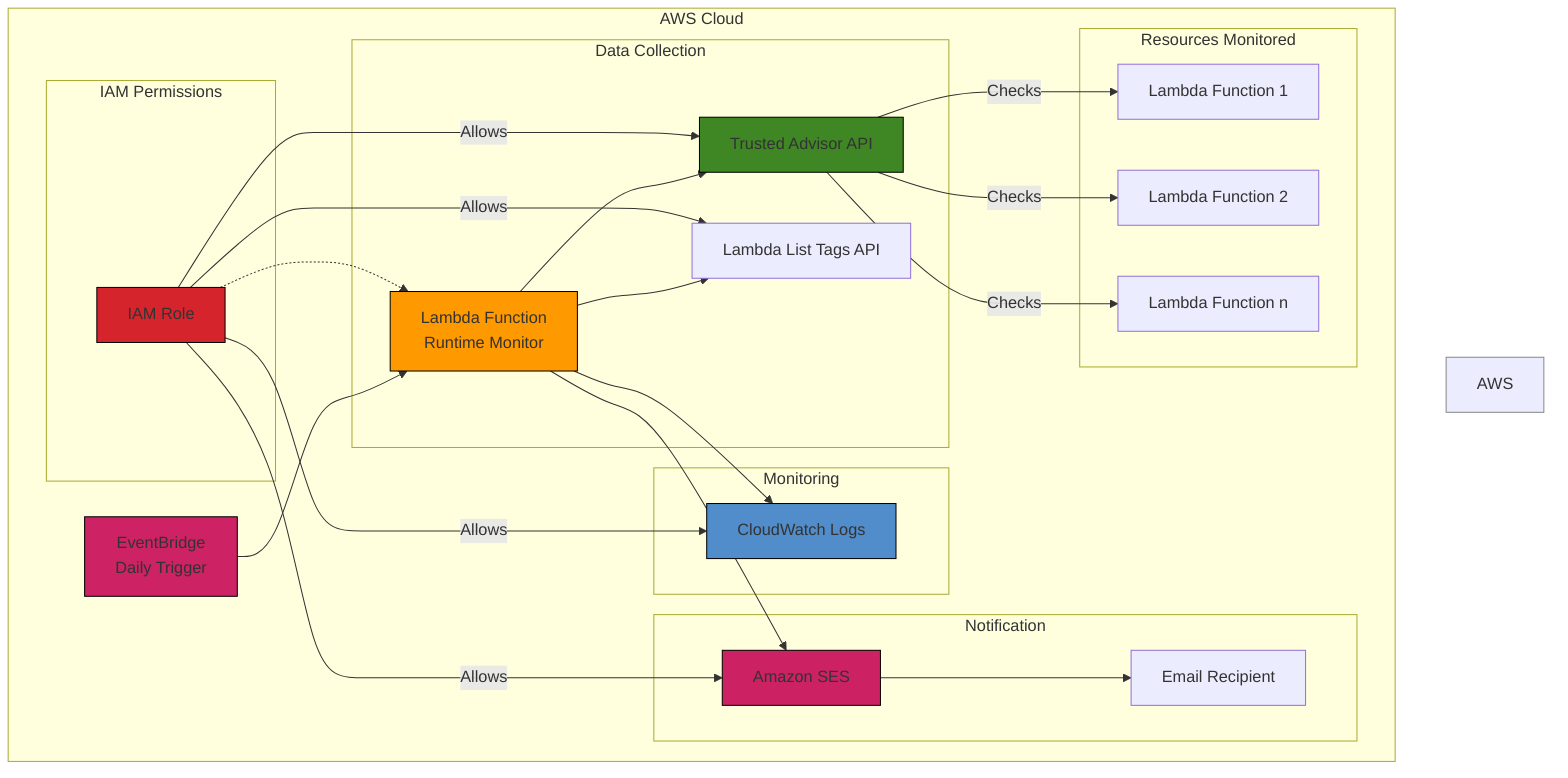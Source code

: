 graph TB
    subgraph AWS Cloud
        EB[EventBridge<br>Daily Trigger] --> LF[Lambda Function<br>Runtime Monitor]
        
        subgraph Data Collection
            LF --> TA[Trusted Advisor API]
            LF --> LT[Lambda List Tags API]
        end
        
        subgraph Notification
            LF --> SES[Amazon SES]
            SES --> EMAIL[Email Recipient]
        end
        
        subgraph Monitoring
            LF --> CW[CloudWatch Logs]
        end
        
        subgraph IAM Permissions
            IAM[IAM Role] -.-> LF
            IAM --> |Allows| TA
            IAM --> |Allows| SES
            IAM --> |Allows| LT
            IAM --> |Allows| CW
        end
        
        subgraph Resources Monitored
            TA --> |Checks| L1[Lambda Function 1]
            TA --> |Checks| L2[Lambda Function 2]
            TA --> |Checks| L3[Lambda Function n]
        end
    end

    style AWS Cloud fill:#f9f9f9,stroke:#888
    style LF fill:#FF9900,stroke:#000
    style TA fill:#3F8624,stroke:#000
    style SES fill:#CC2264,stroke:#000
    style EB fill:#CD2264,stroke:#000
    style CW fill:#518DCA,stroke:#000
    style IAM fill:#D6242D,stroke:#000